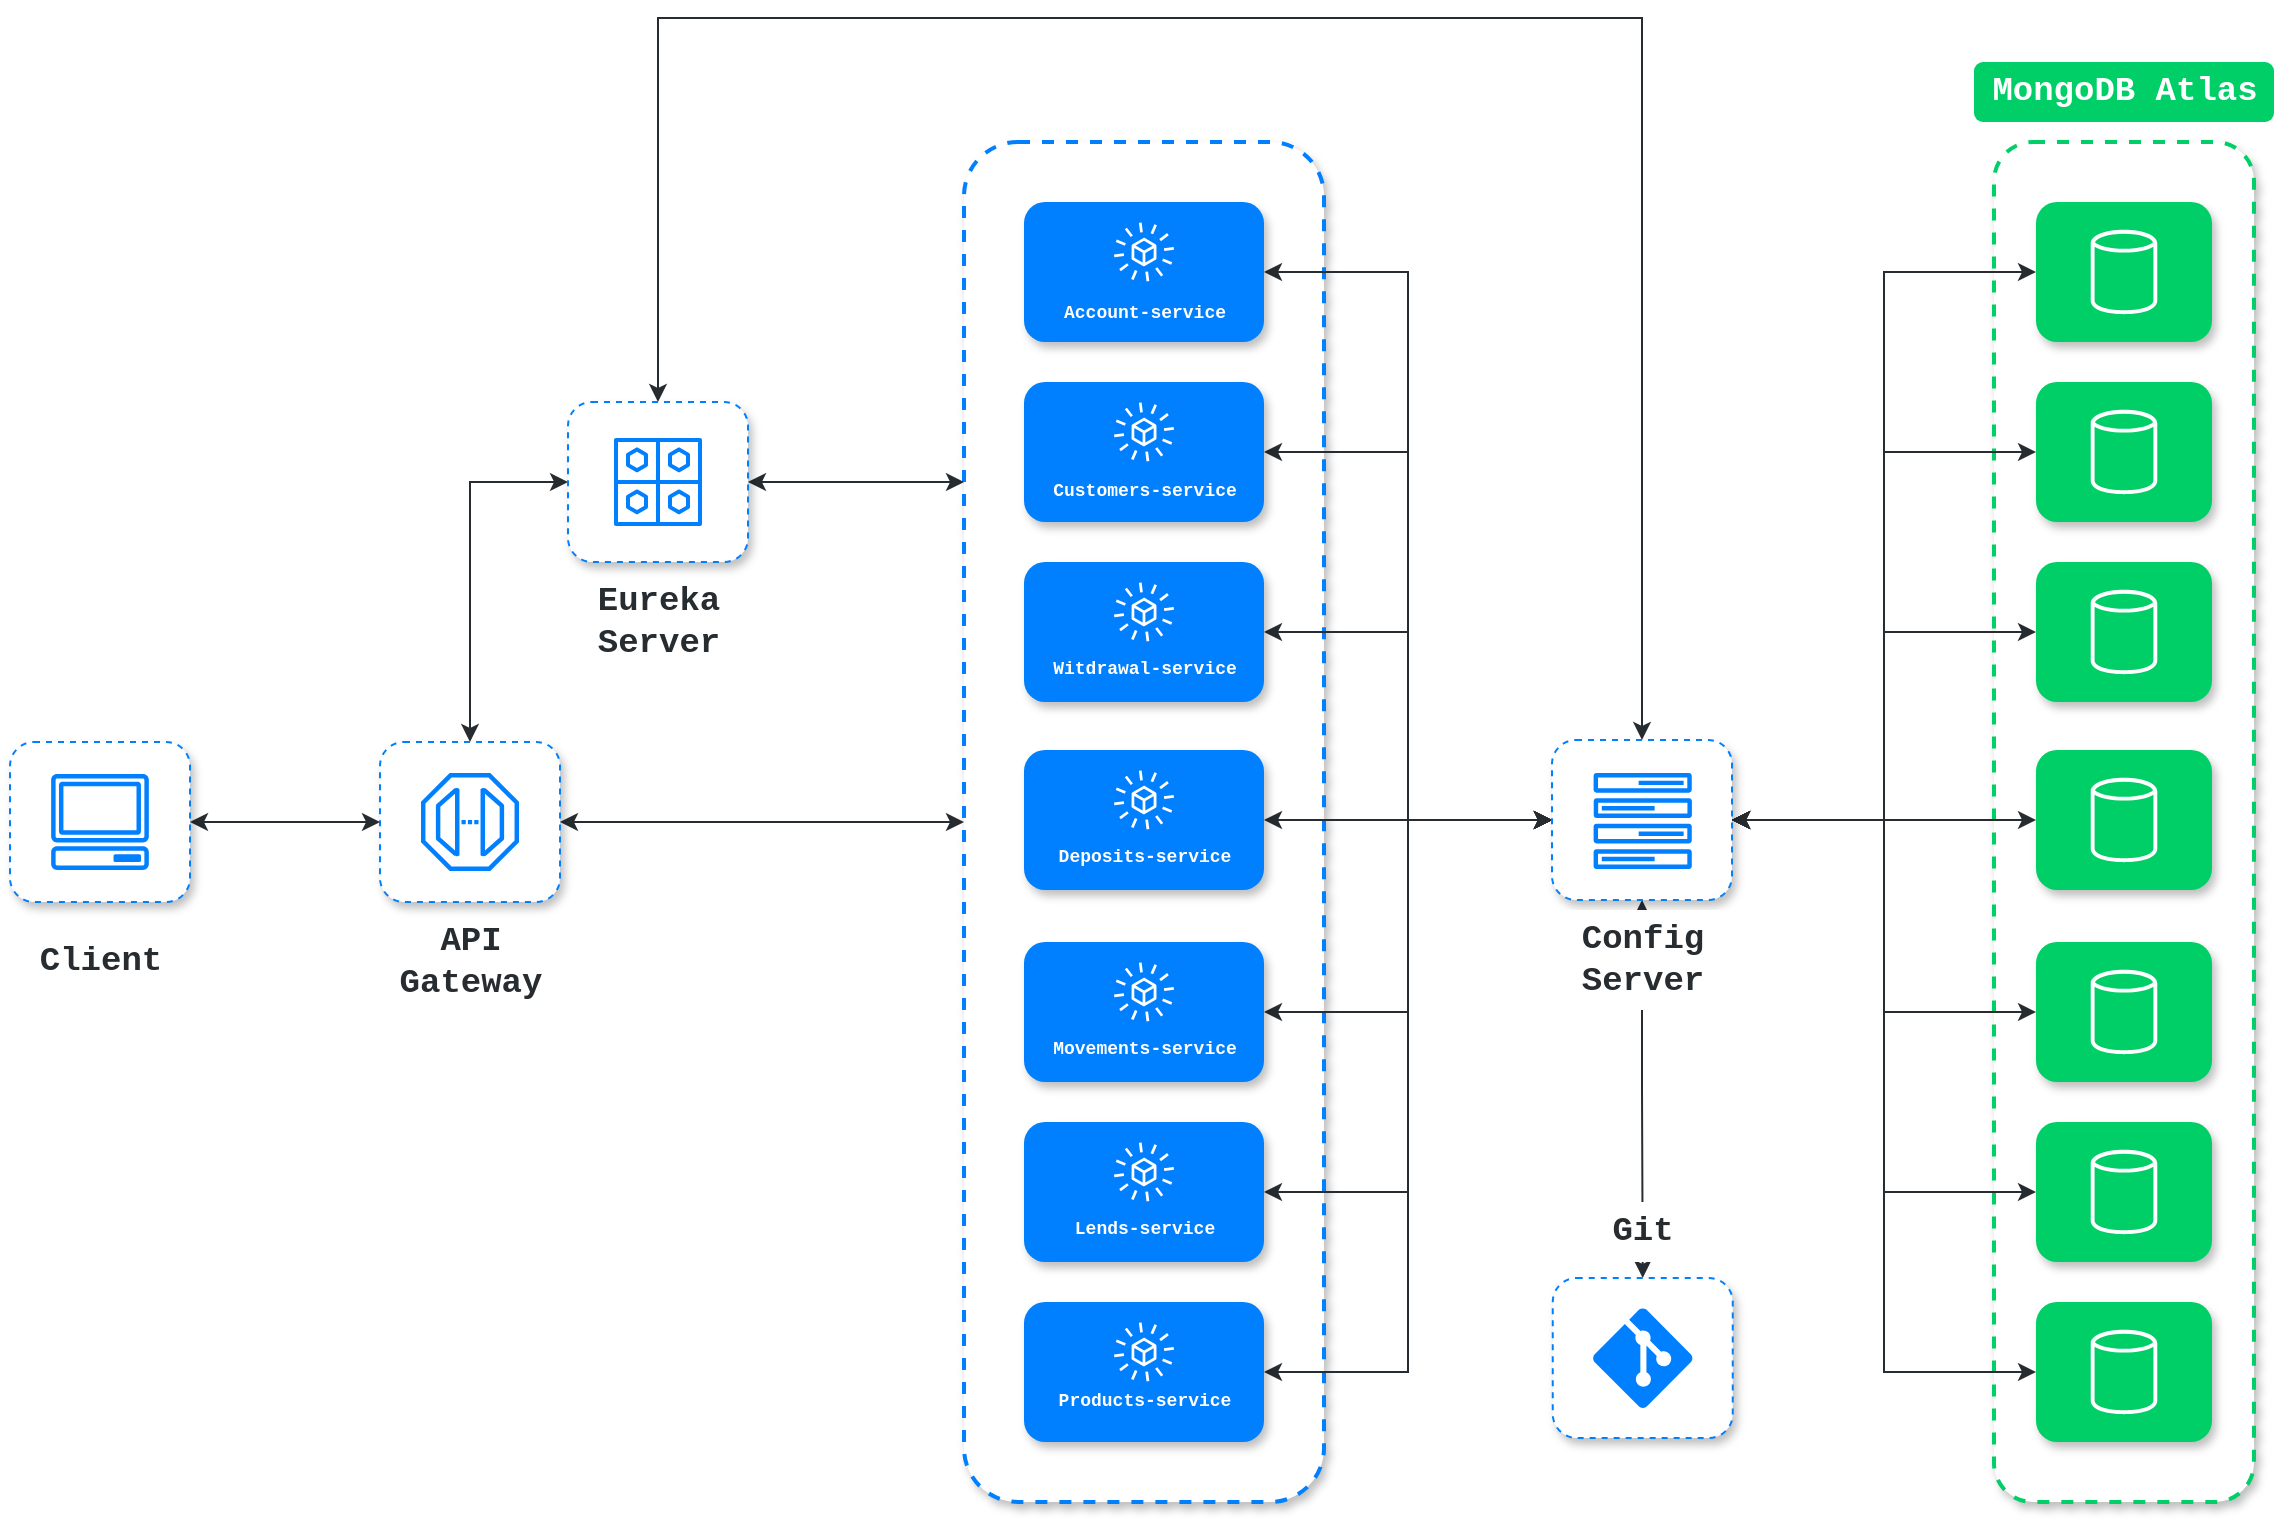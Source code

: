 <mxfile version="17.4.4" type="github">
  <diagram id="xam64ehwIrRU2j13fh-O" name="Page-1">
    <mxGraphModel dx="1497" dy="836" grid="1" gridSize="10" guides="1" tooltips="1" connect="1" arrows="1" fold="1" page="1" pageScale="1" pageWidth="827" pageHeight="1169" math="0" shadow="0">
      <root>
        <mxCell id="0" />
        <mxCell id="1" parent="0" />
        <mxCell id="jkpxF5JOeUw7JI64un_L-59" value="" style="rounded=1;whiteSpace=wrap;html=1;shadow=1;glass=0;labelBackgroundColor=none;fontFamily=Courier New;fontSize=17;fontColor=#272C30;strokeColor=#00CF68;strokeWidth=2;fillColor=default;dashed=1;" vertex="1" parent="1">
          <mxGeometry x="1172" y="142" width="130" height="680" as="geometry" />
        </mxCell>
        <mxCell id="jkpxF5JOeUw7JI64un_L-22" style="edgeStyle=orthogonalEdgeStyle;rounded=0;sketch=0;orthogonalLoop=1;jettySize=auto;html=1;entryX=0;entryY=0.5;entryDx=0;entryDy=0;shadow=0;fontFamily=Courier New;fontSize=17;fontColor=#272C30;startArrow=classic;startFill=1;endArrow=classic;endFill=1;strokeColor=#272C30;strokeWidth=1;exitX=0.5;exitY=0;exitDx=0;exitDy=0;" edge="1" parent="1" source="jkpxF5JOeUw7JI64un_L-6" target="jkpxF5JOeUw7JI64un_L-14">
          <mxGeometry relative="1" as="geometry" />
        </mxCell>
        <mxCell id="jkpxF5JOeUw7JI64un_L-23" style="edgeStyle=orthogonalEdgeStyle;rounded=0;sketch=0;orthogonalLoop=1;jettySize=auto;html=1;shadow=0;fontFamily=Courier New;fontSize=17;fontColor=#272C30;startArrow=classic;startFill=1;endArrow=classic;endFill=1;strokeColor=#272C30;strokeWidth=1;entryX=0;entryY=0.5;entryDx=0;entryDy=0;" edge="1" parent="1" source="jkpxF5JOeUw7JI64un_L-6" target="jkpxF5JOeUw7JI64un_L-13">
          <mxGeometry relative="1" as="geometry" />
        </mxCell>
        <mxCell id="jkpxF5JOeUw7JI64un_L-6" value="" style="rounded=1;whiteSpace=wrap;html=1;strokeColor=#007FFF;dashed=1;shadow=1;" vertex="1" parent="1">
          <mxGeometry x="365" y="442" width="90" height="80" as="geometry" />
        </mxCell>
        <mxCell id="jkpxF5JOeUw7JI64un_L-8" style="edgeStyle=orthogonalEdgeStyle;rounded=0;orthogonalLoop=1;jettySize=auto;html=1;fontFamily=Courier New;fontSize=17;fontColor=#3A4147;strokeColor=#272C30;shadow=0;sketch=0;startArrow=classic;startFill=1;strokeWidth=1;" edge="1" parent="1" source="jkpxF5JOeUw7JI64un_L-1" target="jkpxF5JOeUw7JI64un_L-6">
          <mxGeometry relative="1" as="geometry" />
        </mxCell>
        <mxCell id="jkpxF5JOeUw7JI64un_L-1" value="" style="rounded=1;whiteSpace=wrap;html=1;strokeColor=#007FFF;dashed=1;shadow=1;" vertex="1" parent="1">
          <mxGeometry x="180" y="442" width="90" height="80" as="geometry" />
        </mxCell>
        <mxCell id="jkpxF5JOeUw7JI64un_L-2" value="Client" style="text;html=1;align=center;verticalAlign=middle;resizable=0;points=[];autosize=1;strokeColor=none;fillColor=none;strokeWidth=6;fontSize=17;fontFamily=Courier New;fontStyle=1;fontColor=#272C30;" vertex="1" parent="1">
          <mxGeometry x="185" y="537" width="80" height="30" as="geometry" />
        </mxCell>
        <mxCell id="jkpxF5JOeUw7JI64un_L-3" value="" style="sketch=0;outlineConnect=0;fontColor=#232F3E;gradientColor=none;fillColor=#007FFF;strokeColor=none;dashed=0;verticalLabelPosition=bottom;verticalAlign=top;align=center;html=1;fontSize=12;fontStyle=0;aspect=fixed;pointerEvents=1;shape=mxgraph.aws4.client;rounded=1;fontFamily=Courier New;" vertex="1" parent="1">
          <mxGeometry x="200.37" y="458" width="49.26" height="48" as="geometry" />
        </mxCell>
        <mxCell id="jkpxF5JOeUw7JI64un_L-5" value="" style="sketch=0;outlineConnect=0;fontColor=#004C99;gradientColor=none;fillColor=#007FFF;strokeColor=none;dashed=0;verticalLabelPosition=bottom;verticalAlign=top;align=center;html=1;fontSize=12;fontStyle=0;aspect=fixed;pointerEvents=1;shape=mxgraph.aws4.endpoint;rounded=1;shadow=0;glass=0;fontFamily=Courier New;" vertex="1" parent="1">
          <mxGeometry x="385.5" y="457.5" width="49" height="49" as="geometry" />
        </mxCell>
        <mxCell id="jkpxF5JOeUw7JI64un_L-7" value="API&lt;br&gt;Gateway" style="text;html=1;align=center;verticalAlign=middle;resizable=0;points=[];autosize=1;strokeColor=none;fillColor=none;strokeWidth=6;fontSize=17;fontFamily=Courier New;fontStyle=1;labelBackgroundColor=none;fontColor=#272C30;" vertex="1" parent="1">
          <mxGeometry x="365" y="527" width="90" height="50" as="geometry" />
        </mxCell>
        <mxCell id="jkpxF5JOeUw7JI64un_L-13" value="" style="rounded=1;whiteSpace=wrap;html=1;shadow=1;glass=0;labelBackgroundColor=none;fontFamily=Courier New;fontSize=17;fontColor=#272C30;strokeColor=#007FFF;strokeWidth=2;fillColor=default;dashed=1;" vertex="1" parent="1">
          <mxGeometry x="657" y="142" width="180" height="680" as="geometry" />
        </mxCell>
        <mxCell id="jkpxF5JOeUw7JI64un_L-24" style="edgeStyle=orthogonalEdgeStyle;rounded=0;sketch=0;orthogonalLoop=1;jettySize=auto;html=1;entryX=0;entryY=0.25;entryDx=0;entryDy=0;shadow=0;fontFamily=Courier New;fontSize=17;fontColor=#272C30;startArrow=classic;startFill=1;endArrow=classic;endFill=1;strokeColor=#272C30;strokeWidth=1;" edge="1" parent="1" source="jkpxF5JOeUw7JI64un_L-14" target="jkpxF5JOeUw7JI64un_L-13">
          <mxGeometry relative="1" as="geometry" />
        </mxCell>
        <mxCell id="jkpxF5JOeUw7JI64un_L-123" style="edgeStyle=orthogonalEdgeStyle;rounded=0;sketch=0;orthogonalLoop=1;jettySize=auto;html=1;shadow=0;fontFamily=Courier New;fontSize=9;fontColor=#FFFFFF;startArrow=classic;startFill=1;endArrow=classic;endFill=1;strokeColor=#272C30;strokeWidth=1;" edge="1" parent="1" source="jkpxF5JOeUw7JI64un_L-14" target="jkpxF5JOeUw7JI64un_L-106">
          <mxGeometry relative="1" as="geometry">
            <Array as="points">
              <mxPoint x="504" y="80" />
              <mxPoint x="996" y="80" />
            </Array>
          </mxGeometry>
        </mxCell>
        <mxCell id="jkpxF5JOeUw7JI64un_L-14" value="" style="rounded=1;whiteSpace=wrap;html=1;strokeColor=#007FFF;dashed=1;shadow=1;" vertex="1" parent="1">
          <mxGeometry x="459" y="272" width="90" height="80" as="geometry" />
        </mxCell>
        <mxCell id="jkpxF5JOeUw7JI64un_L-16" value="Eureka&lt;br&gt;Server" style="text;html=1;align=center;verticalAlign=middle;resizable=0;points=[];autosize=1;strokeColor=none;fillColor=none;strokeWidth=6;fontSize=17;fontFamily=Courier New;fontStyle=1;labelBackgroundColor=none;fontColor=#272C30;" vertex="1" parent="1">
          <mxGeometry x="464" y="357" width="80" height="50" as="geometry" />
        </mxCell>
        <mxCell id="jkpxF5JOeUw7JI64un_L-17" value="" style="sketch=0;outlineConnect=0;fontColor=#232F3E;gradientColor=none;fillColor=#007FFF;strokeColor=none;dashed=0;verticalLabelPosition=bottom;verticalAlign=top;align=center;html=1;fontSize=12;fontStyle=0;aspect=fixed;pointerEvents=1;shape=mxgraph.aws4.eventbridge_schema_registry;rounded=1;shadow=0;glass=0;labelBackgroundColor=none;fontFamily=Courier New;" vertex="1" parent="1">
          <mxGeometry x="482" y="290" width="44" height="44" as="geometry" />
        </mxCell>
        <mxCell id="jkpxF5JOeUw7JI64un_L-96" style="edgeStyle=orthogonalEdgeStyle;rounded=0;sketch=0;orthogonalLoop=1;jettySize=auto;html=1;shadow=0;fontFamily=Courier New;fontSize=9;fontColor=#00CF68;startArrow=classic;startFill=1;endArrow=classic;endFill=1;strokeColor=#272C30;strokeWidth=1;entryX=0;entryY=0.5;entryDx=0;entryDy=0;" edge="1" parent="1" source="jkpxF5JOeUw7JI64un_L-25" target="jkpxF5JOeUw7JI64un_L-106">
          <mxGeometry relative="1" as="geometry" />
        </mxCell>
        <mxCell id="jkpxF5JOeUw7JI64un_L-25" value="" style="rounded=1;whiteSpace=wrap;html=1;strokeColor=none;dashed=1;shadow=1;fillColor=#007FFF;" vertex="1" parent="1">
          <mxGeometry x="687" y="172" width="120" height="70" as="geometry" />
        </mxCell>
        <mxCell id="jkpxF5JOeUw7JI64un_L-27" value="&lt;font style=&quot;font-size: 9px;&quot;&gt;Account-service&lt;/font&gt;" style="text;html=1;align=center;verticalAlign=middle;resizable=0;points=[];autosize=1;strokeColor=none;fillColor=none;strokeWidth=3;fontSize=9;fontFamily=Courier New;fontStyle=1;labelBackgroundColor=none;fontColor=#FFFFFF;" vertex="1" parent="1">
          <mxGeometry x="697" y="218" width="100" height="20" as="geometry" />
        </mxCell>
        <mxCell id="jkpxF5JOeUw7JI64un_L-37" value="" style="sketch=0;outlineConnect=0;fontColor=#232F3E;gradientColor=none;fillColor=#FFFFFF;strokeColor=none;dashed=0;verticalLabelPosition=bottom;verticalAlign=top;align=center;html=1;fontSize=12;fontStyle=0;aspect=fixed;pointerEvents=1;shape=mxgraph.aws4.eventbridge_saas_partner_event_bus_resource;rounded=1;shadow=0;glass=0;labelBackgroundColor=none;fontFamily=Courier New;" vertex="1" parent="1">
          <mxGeometry x="732" y="182" width="30" height="30" as="geometry" />
        </mxCell>
        <mxCell id="jkpxF5JOeUw7JI64un_L-97" style="edgeStyle=orthogonalEdgeStyle;rounded=0;sketch=0;orthogonalLoop=1;jettySize=auto;html=1;shadow=0;fontFamily=Courier New;fontSize=9;fontColor=#00CF68;startArrow=classic;startFill=1;endArrow=classic;endFill=1;strokeColor=#272C30;strokeWidth=1;entryX=0;entryY=0.5;entryDx=0;entryDy=0;" edge="1" parent="1" source="jkpxF5JOeUw7JI64un_L-38" target="jkpxF5JOeUw7JI64un_L-106">
          <mxGeometry relative="1" as="geometry" />
        </mxCell>
        <mxCell id="jkpxF5JOeUw7JI64un_L-38" value="" style="rounded=1;whiteSpace=wrap;html=1;strokeColor=none;dashed=1;shadow=1;fillColor=#007FFF;" vertex="1" parent="1">
          <mxGeometry x="687" y="262" width="120" height="70" as="geometry" />
        </mxCell>
        <mxCell id="jkpxF5JOeUw7JI64un_L-39" value="&lt;font style=&quot;font-size: 9px&quot;&gt;Customers-service&lt;/font&gt;" style="text;html=1;align=center;verticalAlign=middle;resizable=0;points=[];autosize=1;strokeColor=none;fillColor=none;strokeWidth=3;fontSize=9;fontFamily=Courier New;fontStyle=1;labelBackgroundColor=none;fontColor=#FFFFFF;" vertex="1" parent="1">
          <mxGeometry x="692" y="307" width="110" height="20" as="geometry" />
        </mxCell>
        <mxCell id="jkpxF5JOeUw7JI64un_L-40" value="" style="sketch=0;outlineConnect=0;fontColor=#232F3E;gradientColor=none;fillColor=#FFFFFF;strokeColor=none;dashed=0;verticalLabelPosition=bottom;verticalAlign=top;align=center;html=1;fontSize=12;fontStyle=0;aspect=fixed;pointerEvents=1;shape=mxgraph.aws4.eventbridge_saas_partner_event_bus_resource;rounded=1;shadow=0;glass=0;labelBackgroundColor=none;fontFamily=Courier New;" vertex="1" parent="1">
          <mxGeometry x="732" y="272" width="30" height="30" as="geometry" />
        </mxCell>
        <mxCell id="jkpxF5JOeUw7JI64un_L-98" style="edgeStyle=orthogonalEdgeStyle;rounded=0;sketch=0;orthogonalLoop=1;jettySize=auto;html=1;shadow=0;fontFamily=Courier New;fontSize=9;fontColor=#00CF68;startArrow=classic;startFill=1;endArrow=classic;endFill=1;strokeColor=#272C30;strokeWidth=1;entryX=0;entryY=0.5;entryDx=0;entryDy=0;" edge="1" parent="1" source="jkpxF5JOeUw7JI64un_L-41" target="jkpxF5JOeUw7JI64un_L-106">
          <mxGeometry relative="1" as="geometry" />
        </mxCell>
        <mxCell id="jkpxF5JOeUw7JI64un_L-41" value="" style="rounded=1;whiteSpace=wrap;html=1;strokeColor=none;dashed=1;shadow=1;fillColor=#007FFF;" vertex="1" parent="1">
          <mxGeometry x="687" y="352" width="120" height="70" as="geometry" />
        </mxCell>
        <mxCell id="jkpxF5JOeUw7JI64un_L-42" value="&lt;font style=&quot;font-size: 9px&quot;&gt;Witdrawal-service&lt;/font&gt;" style="text;html=1;align=center;verticalAlign=middle;resizable=0;points=[];autosize=1;strokeColor=none;fillColor=none;strokeWidth=3;fontSize=9;fontFamily=Courier New;fontStyle=1;labelBackgroundColor=none;fontColor=#FFFFFF;" vertex="1" parent="1">
          <mxGeometry x="692" y="396" width="110" height="20" as="geometry" />
        </mxCell>
        <mxCell id="jkpxF5JOeUw7JI64un_L-43" value="" style="sketch=0;outlineConnect=0;fontColor=#232F3E;gradientColor=none;fillColor=#FFFFFF;strokeColor=none;dashed=0;verticalLabelPosition=bottom;verticalAlign=top;align=center;html=1;fontSize=12;fontStyle=0;aspect=fixed;pointerEvents=1;shape=mxgraph.aws4.eventbridge_saas_partner_event_bus_resource;rounded=1;shadow=0;glass=0;labelBackgroundColor=none;fontFamily=Courier New;" vertex="1" parent="1">
          <mxGeometry x="732" y="362" width="30" height="30" as="geometry" />
        </mxCell>
        <mxCell id="jkpxF5JOeUw7JI64un_L-99" style="edgeStyle=orthogonalEdgeStyle;rounded=0;sketch=0;orthogonalLoop=1;jettySize=auto;html=1;shadow=0;fontFamily=Courier New;fontSize=9;fontColor=#00CF68;startArrow=classic;startFill=1;endArrow=classic;endFill=1;strokeColor=#272C30;strokeWidth=1;entryX=0;entryY=0.5;entryDx=0;entryDy=0;" edge="1" parent="1" source="jkpxF5JOeUw7JI64un_L-44" target="jkpxF5JOeUw7JI64un_L-106">
          <mxGeometry relative="1" as="geometry" />
        </mxCell>
        <mxCell id="jkpxF5JOeUw7JI64un_L-44" value="" style="rounded=1;whiteSpace=wrap;html=1;strokeColor=none;dashed=1;shadow=1;fillColor=#007FFF;" vertex="1" parent="1">
          <mxGeometry x="687" y="446" width="120" height="70" as="geometry" />
        </mxCell>
        <mxCell id="jkpxF5JOeUw7JI64un_L-45" value="&lt;font style=&quot;font-size: 9px&quot;&gt;Deposits-service&lt;/font&gt;" style="text;html=1;align=center;verticalAlign=middle;resizable=0;points=[];autosize=1;strokeColor=none;fillColor=none;strokeWidth=3;fontSize=9;fontFamily=Courier New;fontStyle=1;labelBackgroundColor=none;fontColor=#FFFFFF;" vertex="1" parent="1">
          <mxGeometry x="697" y="490" width="100" height="20" as="geometry" />
        </mxCell>
        <mxCell id="jkpxF5JOeUw7JI64un_L-46" value="" style="sketch=0;outlineConnect=0;fontColor=#232F3E;gradientColor=none;fillColor=#FFFFFF;strokeColor=none;dashed=0;verticalLabelPosition=bottom;verticalAlign=top;align=center;html=1;fontSize=12;fontStyle=0;aspect=fixed;pointerEvents=1;shape=mxgraph.aws4.eventbridge_saas_partner_event_bus_resource;rounded=1;shadow=0;glass=0;labelBackgroundColor=none;fontFamily=Courier New;" vertex="1" parent="1">
          <mxGeometry x="732" y="456" width="30" height="30" as="geometry" />
        </mxCell>
        <mxCell id="jkpxF5JOeUw7JI64un_L-100" style="edgeStyle=orthogonalEdgeStyle;rounded=0;sketch=0;orthogonalLoop=1;jettySize=auto;html=1;shadow=0;fontFamily=Courier New;fontSize=9;fontColor=#00CF68;startArrow=classic;startFill=1;endArrow=classic;endFill=1;strokeColor=#272C30;strokeWidth=1;entryX=0;entryY=0.5;entryDx=0;entryDy=0;" edge="1" parent="1" source="jkpxF5JOeUw7JI64un_L-47" target="jkpxF5JOeUw7JI64un_L-106">
          <mxGeometry relative="1" as="geometry" />
        </mxCell>
        <mxCell id="jkpxF5JOeUw7JI64un_L-47" value="" style="rounded=1;whiteSpace=wrap;html=1;strokeColor=none;dashed=1;shadow=1;fillColor=#007FFF;" vertex="1" parent="1">
          <mxGeometry x="687" y="542" width="120" height="70" as="geometry" />
        </mxCell>
        <mxCell id="jkpxF5JOeUw7JI64un_L-48" value="&lt;font style=&quot;font-size: 9px&quot;&gt;Movements-service&lt;/font&gt;" style="text;html=1;align=center;verticalAlign=middle;resizable=0;points=[];autosize=1;strokeColor=none;fillColor=none;strokeWidth=3;fontSize=9;fontFamily=Courier New;fontStyle=1;labelBackgroundColor=none;fontColor=#FFFFFF;" vertex="1" parent="1">
          <mxGeometry x="692" y="586" width="110" height="20" as="geometry" />
        </mxCell>
        <mxCell id="jkpxF5JOeUw7JI64un_L-49" value="" style="sketch=0;outlineConnect=0;fontColor=#232F3E;gradientColor=none;fillColor=#FFFFFF;strokeColor=none;dashed=0;verticalLabelPosition=bottom;verticalAlign=top;align=center;html=1;fontSize=12;fontStyle=0;aspect=fixed;pointerEvents=1;shape=mxgraph.aws4.eventbridge_saas_partner_event_bus_resource;rounded=1;shadow=0;glass=0;labelBackgroundColor=none;fontFamily=Courier New;" vertex="1" parent="1">
          <mxGeometry x="732" y="552" width="30" height="30" as="geometry" />
        </mxCell>
        <mxCell id="jkpxF5JOeUw7JI64un_L-101" style="edgeStyle=orthogonalEdgeStyle;rounded=0;sketch=0;orthogonalLoop=1;jettySize=auto;html=1;shadow=0;fontFamily=Courier New;fontSize=9;fontColor=#00CF68;startArrow=classic;startFill=1;endArrow=classic;endFill=1;strokeColor=#272C30;strokeWidth=1;entryX=0;entryY=0.5;entryDx=0;entryDy=0;" edge="1" parent="1" source="jkpxF5JOeUw7JI64un_L-50" target="jkpxF5JOeUw7JI64un_L-106">
          <mxGeometry relative="1" as="geometry" />
        </mxCell>
        <mxCell id="jkpxF5JOeUw7JI64un_L-50" value="" style="rounded=1;whiteSpace=wrap;html=1;strokeColor=none;dashed=1;shadow=1;fillColor=#007FFF;" vertex="1" parent="1">
          <mxGeometry x="687" y="632" width="120" height="70" as="geometry" />
        </mxCell>
        <mxCell id="jkpxF5JOeUw7JI64un_L-51" value="&lt;font style=&quot;font-size: 9px&quot;&gt;Lends-service&lt;/font&gt;" style="text;html=1;align=center;verticalAlign=middle;resizable=0;points=[];autosize=1;strokeColor=none;fillColor=none;strokeWidth=3;fontSize=9;fontFamily=Courier New;fontStyle=1;labelBackgroundColor=none;fontColor=#FFFFFF;" vertex="1" parent="1">
          <mxGeometry x="702" y="676" width="90" height="20" as="geometry" />
        </mxCell>
        <mxCell id="jkpxF5JOeUw7JI64un_L-52" value="" style="sketch=0;outlineConnect=0;fontColor=#232F3E;gradientColor=none;fillColor=#FFFFFF;strokeColor=none;dashed=0;verticalLabelPosition=bottom;verticalAlign=top;align=center;html=1;fontSize=12;fontStyle=0;aspect=fixed;pointerEvents=1;shape=mxgraph.aws4.eventbridge_saas_partner_event_bus_resource;rounded=1;shadow=0;glass=0;labelBackgroundColor=none;fontFamily=Courier New;" vertex="1" parent="1">
          <mxGeometry x="732" y="642" width="30" height="30" as="geometry" />
        </mxCell>
        <mxCell id="jkpxF5JOeUw7JI64un_L-103" style="edgeStyle=orthogonalEdgeStyle;rounded=0;sketch=0;orthogonalLoop=1;jettySize=auto;html=1;shadow=0;fontFamily=Courier New;fontSize=9;fontColor=#00CF68;startArrow=classic;startFill=1;endArrow=classic;endFill=1;strokeColor=#272C30;strokeWidth=1;entryX=0;entryY=0.5;entryDx=0;entryDy=0;" edge="1" parent="1" source="jkpxF5JOeUw7JI64un_L-56" target="jkpxF5JOeUw7JI64un_L-106">
          <mxGeometry relative="1" as="geometry" />
        </mxCell>
        <mxCell id="jkpxF5JOeUw7JI64un_L-56" value="" style="rounded=1;whiteSpace=wrap;html=1;strokeColor=none;dashed=1;shadow=1;fillColor=#007FFF;" vertex="1" parent="1">
          <mxGeometry x="687" y="722" width="120" height="70" as="geometry" />
        </mxCell>
        <mxCell id="jkpxF5JOeUw7JI64un_L-57" value="&lt;font style=&quot;font-size: 9px&quot;&gt;Products-service&lt;/font&gt;" style="text;html=1;align=center;verticalAlign=middle;resizable=0;points=[];autosize=1;strokeColor=none;fillColor=none;strokeWidth=3;fontSize=9;fontFamily=Courier New;fontStyle=1;labelBackgroundColor=none;fontColor=#FFFFFF;" vertex="1" parent="1">
          <mxGeometry x="697" y="762" width="100" height="20" as="geometry" />
        </mxCell>
        <mxCell id="jkpxF5JOeUw7JI64un_L-58" value="" style="sketch=0;outlineConnect=0;fontColor=#232F3E;gradientColor=none;fillColor=#FFFFFF;strokeColor=none;dashed=0;verticalLabelPosition=bottom;verticalAlign=top;align=center;html=1;fontSize=12;fontStyle=0;aspect=fixed;pointerEvents=1;shape=mxgraph.aws4.eventbridge_saas_partner_event_bus_resource;rounded=1;shadow=0;glass=0;labelBackgroundColor=none;fontFamily=Courier New;" vertex="1" parent="1">
          <mxGeometry x="732" y="732" width="30" height="30" as="geometry" />
        </mxCell>
        <mxCell id="jkpxF5JOeUw7JI64un_L-60" value="" style="rounded=1;whiteSpace=wrap;html=1;strokeColor=none;dashed=1;shadow=1;fillColor=#00CF68;" vertex="1" parent="1">
          <mxGeometry x="1193" y="172" width="88" height="70" as="geometry" />
        </mxCell>
        <mxCell id="jkpxF5JOeUw7JI64un_L-81" value="" style="sketch=0;outlineConnect=0;fontColor=#232F3E;gradientColor=none;fillColor=#FFFFFF;strokeColor=none;dashed=0;verticalLabelPosition=bottom;verticalAlign=top;align=center;html=1;fontSize=12;fontStyle=0;aspect=fixed;pointerEvents=1;shape=mxgraph.aws4.generic_database;rounded=1;shadow=0;glass=0;labelBackgroundColor=none;fontFamily=Courier New;" vertex="1" parent="1">
          <mxGeometry x="1220.36" y="185" width="33.28" height="44" as="geometry" />
        </mxCell>
        <mxCell id="jkpxF5JOeUw7JI64un_L-82" value="MongoDB Atlas" style="text;html=1;align=center;verticalAlign=middle;resizable=0;points=[];autosize=1;strokeColor=none;fillColor=#00CF68;strokeWidth=1;fontSize=17;fontFamily=Courier New;fontStyle=1;labelBackgroundColor=none;fontColor=#FFFFFF;rounded=1;" vertex="1" parent="1">
          <mxGeometry x="1162" y="102" width="150" height="30" as="geometry" />
        </mxCell>
        <mxCell id="jkpxF5JOeUw7JI64un_L-83" value="" style="rounded=1;whiteSpace=wrap;html=1;strokeColor=none;dashed=1;shadow=1;fillColor=#00CF68;" vertex="1" parent="1">
          <mxGeometry x="1193" y="262" width="88" height="70" as="geometry" />
        </mxCell>
        <mxCell id="jkpxF5JOeUw7JI64un_L-84" value="" style="sketch=0;outlineConnect=0;fontColor=#232F3E;gradientColor=none;fillColor=#FFFFFF;strokeColor=none;dashed=0;verticalLabelPosition=bottom;verticalAlign=top;align=center;html=1;fontSize=12;fontStyle=0;aspect=fixed;pointerEvents=1;shape=mxgraph.aws4.generic_database;rounded=1;shadow=0;glass=0;labelBackgroundColor=none;fontFamily=Courier New;" vertex="1" parent="1">
          <mxGeometry x="1220.36" y="275" width="33.28" height="44" as="geometry" />
        </mxCell>
        <mxCell id="jkpxF5JOeUw7JI64un_L-85" value="" style="rounded=1;whiteSpace=wrap;html=1;strokeColor=none;dashed=1;shadow=1;fillColor=#00CF68;" vertex="1" parent="1">
          <mxGeometry x="1193" y="352" width="88" height="70" as="geometry" />
        </mxCell>
        <mxCell id="jkpxF5JOeUw7JI64un_L-86" value="" style="sketch=0;outlineConnect=0;fontColor=#232F3E;gradientColor=none;fillColor=#FFFFFF;strokeColor=none;dashed=0;verticalLabelPosition=bottom;verticalAlign=top;align=center;html=1;fontSize=12;fontStyle=0;aspect=fixed;pointerEvents=1;shape=mxgraph.aws4.generic_database;rounded=1;shadow=0;glass=0;labelBackgroundColor=none;fontFamily=Courier New;" vertex="1" parent="1">
          <mxGeometry x="1220.36" y="365" width="33.28" height="44" as="geometry" />
        </mxCell>
        <mxCell id="jkpxF5JOeUw7JI64un_L-88" value="" style="rounded=1;whiteSpace=wrap;html=1;strokeColor=none;dashed=1;shadow=1;fillColor=#00CF68;" vertex="1" parent="1">
          <mxGeometry x="1193" y="446" width="88" height="70" as="geometry" />
        </mxCell>
        <mxCell id="jkpxF5JOeUw7JI64un_L-89" value="" style="sketch=0;outlineConnect=0;fontColor=#232F3E;gradientColor=none;fillColor=#FFFFFF;strokeColor=none;dashed=0;verticalLabelPosition=bottom;verticalAlign=top;align=center;html=1;fontSize=12;fontStyle=0;aspect=fixed;pointerEvents=1;shape=mxgraph.aws4.generic_database;rounded=1;shadow=0;glass=0;labelBackgroundColor=none;fontFamily=Courier New;" vertex="1" parent="1">
          <mxGeometry x="1220.36" y="459" width="33.28" height="44" as="geometry" />
        </mxCell>
        <mxCell id="jkpxF5JOeUw7JI64un_L-90" value="" style="rounded=1;whiteSpace=wrap;html=1;strokeColor=none;dashed=1;shadow=1;fillColor=#00CF68;" vertex="1" parent="1">
          <mxGeometry x="1193" y="542" width="88" height="70" as="geometry" />
        </mxCell>
        <mxCell id="jkpxF5JOeUw7JI64un_L-91" value="" style="sketch=0;outlineConnect=0;fontColor=#232F3E;gradientColor=none;fillColor=#FFFFFF;strokeColor=none;dashed=0;verticalLabelPosition=bottom;verticalAlign=top;align=center;html=1;fontSize=12;fontStyle=0;aspect=fixed;pointerEvents=1;shape=mxgraph.aws4.generic_database;rounded=1;shadow=0;glass=0;labelBackgroundColor=none;fontFamily=Courier New;" vertex="1" parent="1">
          <mxGeometry x="1220.36" y="555" width="33.28" height="44" as="geometry" />
        </mxCell>
        <mxCell id="jkpxF5JOeUw7JI64un_L-92" value="" style="rounded=1;whiteSpace=wrap;html=1;strokeColor=none;dashed=1;shadow=1;fillColor=#00CF68;" vertex="1" parent="1">
          <mxGeometry x="1193" y="632" width="88" height="70" as="geometry" />
        </mxCell>
        <mxCell id="jkpxF5JOeUw7JI64un_L-93" value="" style="sketch=0;outlineConnect=0;fontColor=#232F3E;gradientColor=none;fillColor=#FFFFFF;strokeColor=none;dashed=0;verticalLabelPosition=bottom;verticalAlign=top;align=center;html=1;fontSize=12;fontStyle=0;aspect=fixed;pointerEvents=1;shape=mxgraph.aws4.generic_database;rounded=1;shadow=0;glass=0;labelBackgroundColor=none;fontFamily=Courier New;" vertex="1" parent="1">
          <mxGeometry x="1220.36" y="645" width="33.28" height="44" as="geometry" />
        </mxCell>
        <mxCell id="jkpxF5JOeUw7JI64un_L-94" value="" style="rounded=1;whiteSpace=wrap;html=1;strokeColor=none;dashed=1;shadow=1;fillColor=#00CF68;" vertex="1" parent="1">
          <mxGeometry x="1193" y="722" width="88" height="70" as="geometry" />
        </mxCell>
        <mxCell id="jkpxF5JOeUw7JI64un_L-95" value="" style="sketch=0;outlineConnect=0;fontColor=#232F3E;gradientColor=none;fillColor=#FFFFFF;strokeColor=none;dashed=0;verticalLabelPosition=bottom;verticalAlign=top;align=center;html=1;fontSize=12;fontStyle=0;aspect=fixed;pointerEvents=1;shape=mxgraph.aws4.generic_database;rounded=1;shadow=0;glass=0;labelBackgroundColor=none;fontFamily=Courier New;" vertex="1" parent="1">
          <mxGeometry x="1220.36" y="735" width="33.28" height="44" as="geometry" />
        </mxCell>
        <mxCell id="jkpxF5JOeUw7JI64un_L-109" style="edgeStyle=orthogonalEdgeStyle;rounded=0;sketch=0;orthogonalLoop=1;jettySize=auto;html=1;entryX=0;entryY=0.5;entryDx=0;entryDy=0;shadow=0;fontFamily=Courier New;fontSize=9;fontColor=#FFFFFF;startArrow=classic;startFill=1;endArrow=classic;endFill=1;strokeColor=#272C30;strokeWidth=1;" edge="1" parent="1" source="jkpxF5JOeUw7JI64un_L-106" target="jkpxF5JOeUw7JI64un_L-60">
          <mxGeometry relative="1" as="geometry" />
        </mxCell>
        <mxCell id="jkpxF5JOeUw7JI64un_L-110" style="edgeStyle=orthogonalEdgeStyle;rounded=0;sketch=0;orthogonalLoop=1;jettySize=auto;html=1;entryX=0;entryY=0.5;entryDx=0;entryDy=0;shadow=0;fontFamily=Courier New;fontSize=9;fontColor=#FFFFFF;startArrow=classic;startFill=1;endArrow=classic;endFill=1;strokeColor=#272C30;strokeWidth=1;" edge="1" parent="1" source="jkpxF5JOeUw7JI64un_L-106" target="jkpxF5JOeUw7JI64un_L-83">
          <mxGeometry relative="1" as="geometry" />
        </mxCell>
        <mxCell id="jkpxF5JOeUw7JI64un_L-111" style="edgeStyle=orthogonalEdgeStyle;rounded=0;sketch=0;orthogonalLoop=1;jettySize=auto;html=1;entryX=0;entryY=0.5;entryDx=0;entryDy=0;shadow=0;fontFamily=Courier New;fontSize=9;fontColor=#FFFFFF;startArrow=classic;startFill=1;endArrow=classic;endFill=1;strokeColor=#272C30;strokeWidth=1;" edge="1" parent="1" source="jkpxF5JOeUw7JI64un_L-106" target="jkpxF5JOeUw7JI64un_L-85">
          <mxGeometry relative="1" as="geometry" />
        </mxCell>
        <mxCell id="jkpxF5JOeUw7JI64un_L-112" style="edgeStyle=orthogonalEdgeStyle;rounded=0;sketch=0;orthogonalLoop=1;jettySize=auto;html=1;entryX=0;entryY=0.5;entryDx=0;entryDy=0;shadow=0;fontFamily=Courier New;fontSize=9;fontColor=#FFFFFF;startArrow=classic;startFill=1;endArrow=classic;endFill=1;strokeColor=#272C30;strokeWidth=1;" edge="1" parent="1" source="jkpxF5JOeUw7JI64un_L-106" target="jkpxF5JOeUw7JI64un_L-88">
          <mxGeometry relative="1" as="geometry" />
        </mxCell>
        <mxCell id="jkpxF5JOeUw7JI64un_L-113" style="edgeStyle=orthogonalEdgeStyle;rounded=0;sketch=0;orthogonalLoop=1;jettySize=auto;html=1;entryX=0;entryY=0.5;entryDx=0;entryDy=0;shadow=0;fontFamily=Courier New;fontSize=9;fontColor=#FFFFFF;startArrow=classic;startFill=1;endArrow=classic;endFill=1;strokeColor=#272C30;strokeWidth=1;" edge="1" parent="1" source="jkpxF5JOeUw7JI64un_L-106" target="jkpxF5JOeUw7JI64un_L-90">
          <mxGeometry relative="1" as="geometry" />
        </mxCell>
        <mxCell id="jkpxF5JOeUw7JI64un_L-114" style="edgeStyle=orthogonalEdgeStyle;rounded=0;sketch=0;orthogonalLoop=1;jettySize=auto;html=1;entryX=0;entryY=0.5;entryDx=0;entryDy=0;shadow=0;fontFamily=Courier New;fontSize=9;fontColor=#FFFFFF;startArrow=classic;startFill=1;endArrow=classic;endFill=1;strokeColor=#272C30;strokeWidth=1;" edge="1" parent="1" source="jkpxF5JOeUw7JI64un_L-106" target="jkpxF5JOeUw7JI64un_L-92">
          <mxGeometry relative="1" as="geometry" />
        </mxCell>
        <mxCell id="jkpxF5JOeUw7JI64un_L-115" style="edgeStyle=orthogonalEdgeStyle;rounded=0;sketch=0;orthogonalLoop=1;jettySize=auto;html=1;entryX=0;entryY=0.5;entryDx=0;entryDy=0;shadow=0;fontFamily=Courier New;fontSize=9;fontColor=#FFFFFF;startArrow=classic;startFill=1;endArrow=classic;endFill=1;strokeColor=#272C30;strokeWidth=1;" edge="1" parent="1" source="jkpxF5JOeUw7JI64un_L-106" target="jkpxF5JOeUw7JI64un_L-94">
          <mxGeometry relative="1" as="geometry" />
        </mxCell>
        <mxCell id="jkpxF5JOeUw7JI64un_L-121" style="edgeStyle=orthogonalEdgeStyle;rounded=0;sketch=0;orthogonalLoop=1;jettySize=auto;html=1;entryX=0.5;entryY=0;entryDx=0;entryDy=0;shadow=0;fontFamily=Courier New;fontSize=9;fontColor=#FFFFFF;startArrow=classic;startFill=1;endArrow=classic;endFill=1;strokeColor=#272C30;strokeWidth=1;" edge="1" parent="1" source="jkpxF5JOeUw7JI64un_L-106" target="jkpxF5JOeUw7JI64un_L-116">
          <mxGeometry relative="1" as="geometry" />
        </mxCell>
        <mxCell id="jkpxF5JOeUw7JI64un_L-106" value="" style="rounded=1;whiteSpace=wrap;html=1;strokeColor=#007FFF;dashed=1;shadow=1;" vertex="1" parent="1">
          <mxGeometry x="951" y="441" width="90" height="80" as="geometry" />
        </mxCell>
        <mxCell id="jkpxF5JOeUw7JI64un_L-107" value="Config&lt;br&gt;Server" style="text;html=1;align=center;verticalAlign=middle;resizable=0;points=[];autosize=1;strokeColor=none;fillColor=default;strokeWidth=6;fontSize=17;fontFamily=Courier New;fontStyle=1;labelBackgroundColor=none;fontColor=#272C30;glass=0;rounded=0;" vertex="1" parent="1">
          <mxGeometry x="956" y="526" width="80" height="50" as="geometry" />
        </mxCell>
        <mxCell id="jkpxF5JOeUw7JI64un_L-116" value="" style="rounded=1;whiteSpace=wrap;html=1;strokeColor=#007FFF;dashed=1;shadow=1;" vertex="1" parent="1">
          <mxGeometry x="951.37" y="710" width="90" height="80" as="geometry" />
        </mxCell>
        <mxCell id="jkpxF5JOeUw7JI64un_L-117" value="Git" style="text;html=1;align=center;verticalAlign=middle;resizable=0;points=[];autosize=1;strokeColor=none;fillColor=default;strokeWidth=6;fontSize=17;fontFamily=Courier New;fontStyle=1;labelBackgroundColor=none;fontColor=#272C30;" vertex="1" parent="1">
          <mxGeometry x="971.37" y="672" width="50" height="30" as="geometry" />
        </mxCell>
        <mxCell id="jkpxF5JOeUw7JI64un_L-120" value="" style="verticalLabelPosition=bottom;html=1;verticalAlign=top;align=center;strokeColor=none;fillColor=#007FFF;shape=mxgraph.azure.git_repository;rounded=1;shadow=0;glass=0;labelBackgroundColor=none;fontFamily=Courier New;fontSize=9;fontColor=#FFFFFF;" vertex="1" parent="1">
          <mxGeometry x="971.37" y="725" width="50" height="50" as="geometry" />
        </mxCell>
        <mxCell id="jkpxF5JOeUw7JI64un_L-122" value="" style="sketch=0;outlineConnect=0;fontColor=#232F3E;gradientColor=none;fillColor=#007FFF;strokeColor=none;dashed=0;verticalLabelPosition=bottom;verticalAlign=top;align=center;html=1;fontSize=12;fontStyle=0;aspect=fixed;pointerEvents=1;shape=mxgraph.aws4.forums;rounded=1;shadow=0;glass=0;labelBackgroundColor=none;fontFamily=Courier New;" vertex="1" parent="1">
          <mxGeometry x="971.74" y="457.5" width="49.26" height="48" as="geometry" />
        </mxCell>
      </root>
    </mxGraphModel>
  </diagram>
</mxfile>
